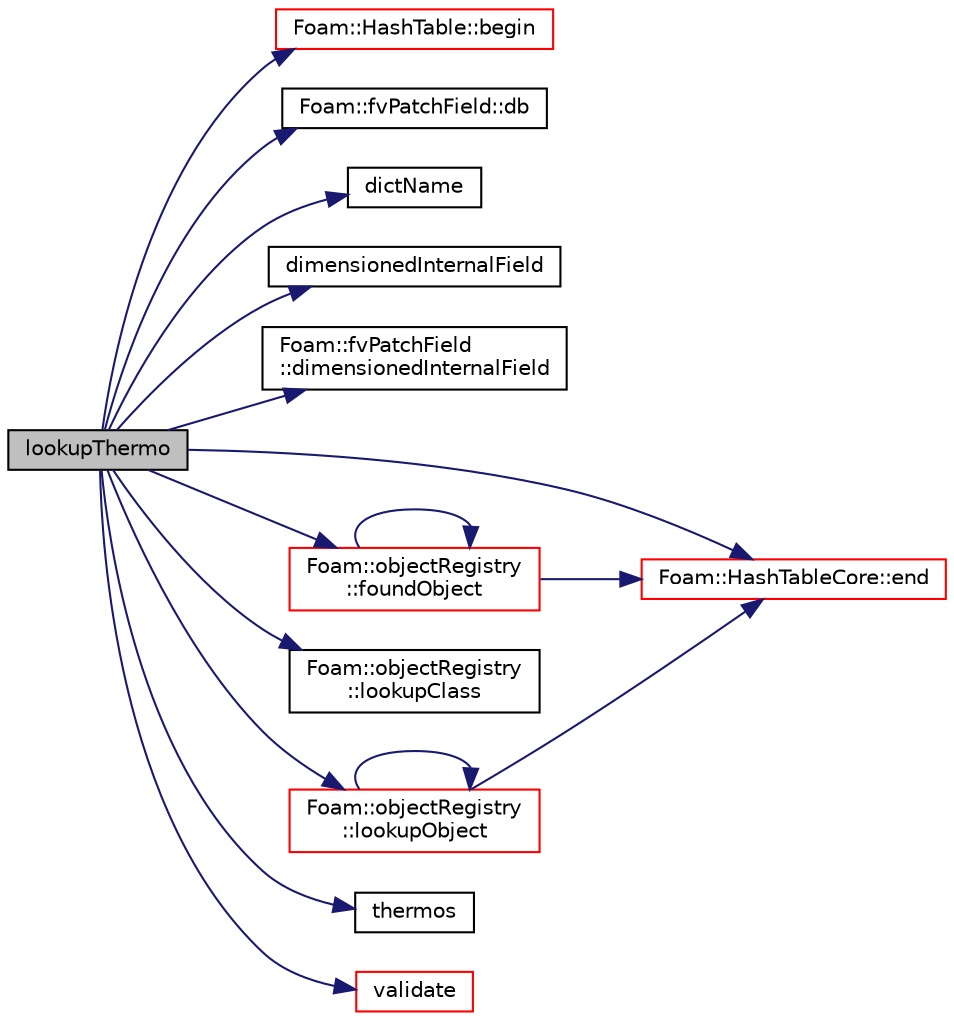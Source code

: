 digraph "lookupThermo"
{
  bgcolor="transparent";
  edge [fontname="Helvetica",fontsize="10",labelfontname="Helvetica",labelfontsize="10"];
  node [fontname="Helvetica",fontsize="10",shape=record];
  rankdir="LR";
  Node1 [label="lookupThermo",height=0.2,width=0.4,color="black", fillcolor="grey75", style="filled", fontcolor="black"];
  Node1 -> Node2 [color="midnightblue",fontsize="10",style="solid",fontname="Helvetica"];
  Node2 [label="Foam::HashTable::begin",height=0.2,width=0.4,color="red",URL="$a00986.html#a4718c822b6b0cd47612f37199986753a",tooltip="Iterator set to the beginning of the HashTable. "];
  Node1 -> Node3 [color="midnightblue",fontsize="10",style="solid",fontname="Helvetica"];
  Node3 [label="Foam::fvPatchField::db",height=0.2,width=0.4,color="black",URL="$a00888.html#adf469b34fcd0250cef43ac4ce3f153ab",tooltip="Return local objectRegistry. "];
  Node1 -> Node4 [color="midnightblue",fontsize="10",style="solid",fontname="Helvetica"];
  Node4 [label="dictName",height=0.2,width=0.4,color="black",URL="$a04441.html#a2ce6e6886eaffc8e3b0677e78ed12560"];
  Node1 -> Node5 [color="midnightblue",fontsize="10",style="solid",fontname="Helvetica"];
  Node5 [label="dimensionedInternalField",height=0.2,width=0.4,color="black",URL="$a03138.html#a942cd19121a46cdc649099eb27c74b18"];
  Node1 -> Node6 [color="midnightblue",fontsize="10",style="solid",fontname="Helvetica"];
  Node6 [label="Foam::fvPatchField\l::dimensionedInternalField",height=0.2,width=0.4,color="black",URL="$a00888.html#a31518d9a232725c9887f13d0a259e1fe",tooltip="Return dimensioned internal field reference. "];
  Node1 -> Node7 [color="midnightblue",fontsize="10",style="solid",fontname="Helvetica"];
  Node7 [label="Foam::HashTableCore::end",height=0.2,width=0.4,color="red",URL="$a00987.html#a540580a296c0ff351686ceb4f27b6fe6",tooltip="iteratorEnd set to beyond the end of any HashTable "];
  Node1 -> Node8 [color="midnightblue",fontsize="10",style="solid",fontname="Helvetica"];
  Node8 [label="Foam::objectRegistry\l::foundObject",height=0.2,width=0.4,color="red",URL="$a01695.html#af3bf58996b7f5a073485a5590fbebd84",tooltip="Is the named Type found? "];
  Node8 -> Node7 [color="midnightblue",fontsize="10",style="solid",fontname="Helvetica"];
  Node8 -> Node8 [color="midnightblue",fontsize="10",style="solid",fontname="Helvetica"];
  Node1 -> Node9 [color="midnightblue",fontsize="10",style="solid",fontname="Helvetica"];
  Node9 [label="Foam::objectRegistry\l::lookupClass",height=0.2,width=0.4,color="black",URL="$a01695.html#a8e23a9a988d3882cb74a1ada1e71f50b",tooltip="Lookup and return all objects of the given Type. "];
  Node1 -> Node10 [color="midnightblue",fontsize="10",style="solid",fontname="Helvetica"];
  Node10 [label="Foam::objectRegistry\l::lookupObject",height=0.2,width=0.4,color="red",URL="$a01695.html#affcae20935bdf1726ec1f822228a2330",tooltip="Lookup and return the object of the given Type. "];
  Node10 -> Node7 [color="midnightblue",fontsize="10",style="solid",fontname="Helvetica"];
  Node10 -> Node10 [color="midnightblue",fontsize="10",style="solid",fontname="Helvetica"];
  Node1 -> Node11 [color="midnightblue",fontsize="10",style="solid",fontname="Helvetica"];
  Node11 [label="thermos",height=0.2,width=0.4,color="black",URL="$a03225.html#a0095b9509603fe487629edeaaaa3022f"];
  Node1 -> Node12 [color="midnightblue",fontsize="10",style="solid",fontname="Helvetica"];
  Node12 [label="validate",height=0.2,width=0.4,color="red",URL="$a00122.html#af6f97f7dd45375bf907e1a18d559b77b",tooltip="Check that the thermodynamics package is consistent. "];
}
